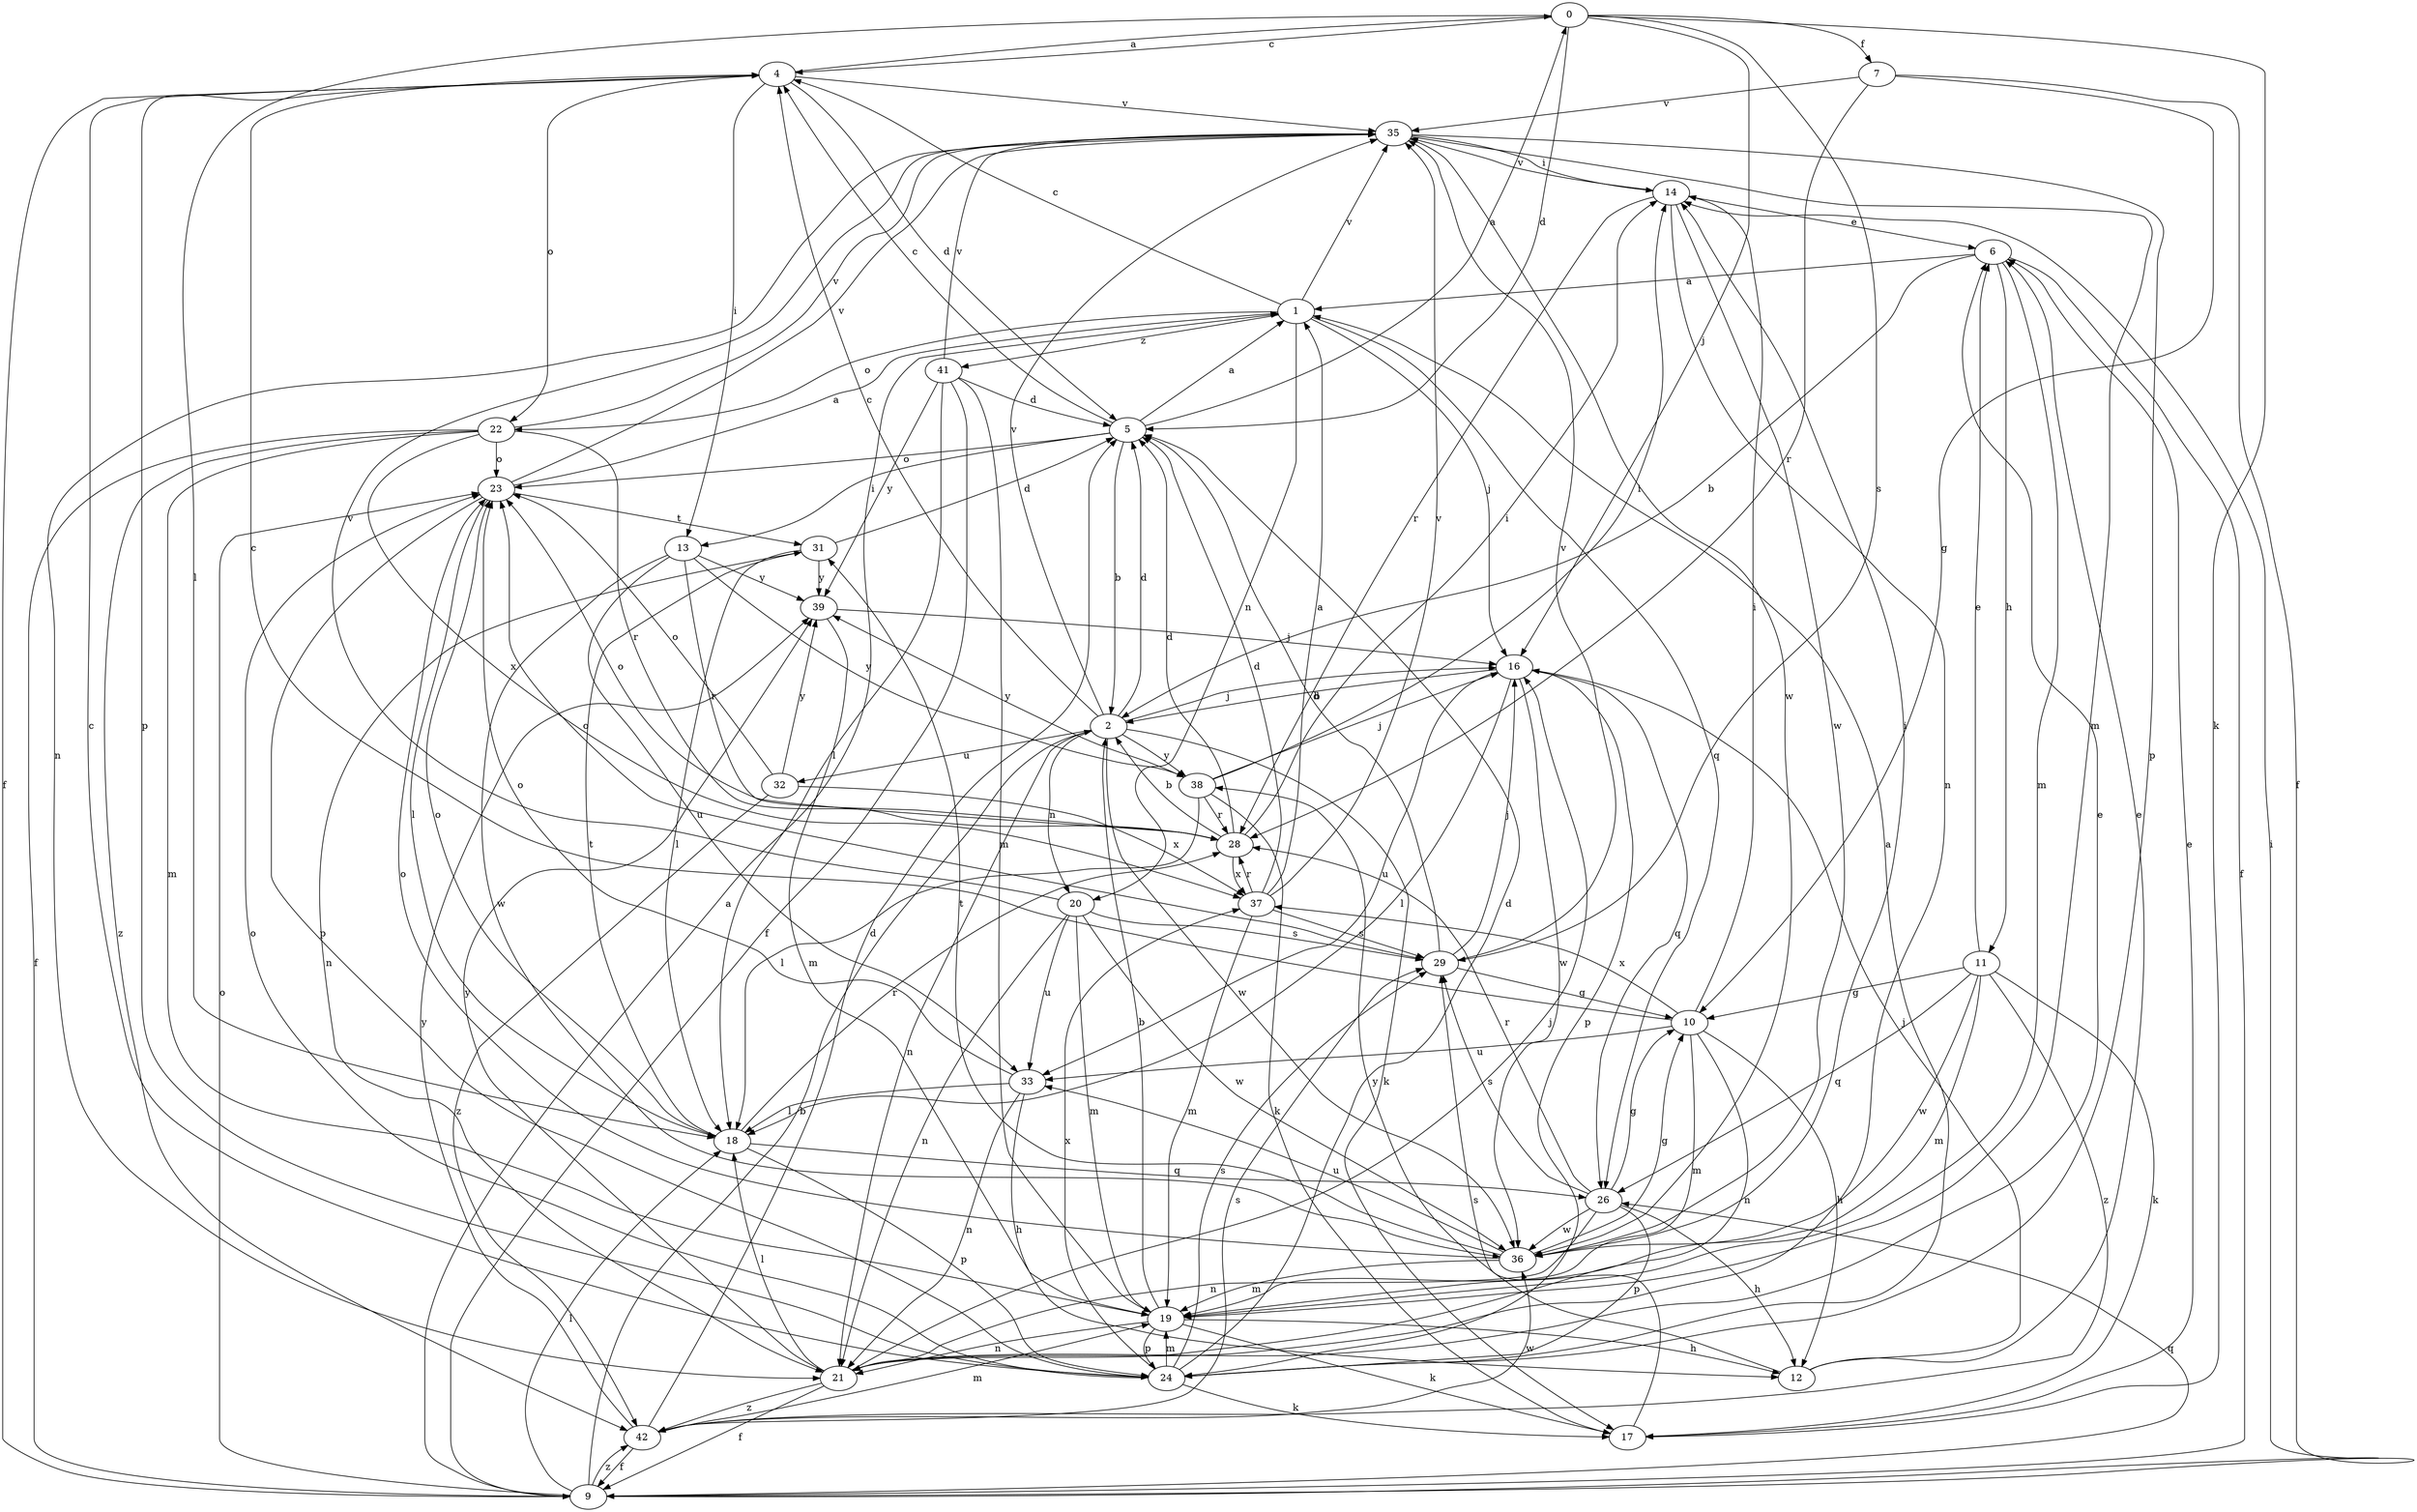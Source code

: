 strict digraph  {
0;
1;
2;
4;
5;
6;
7;
9;
10;
11;
12;
13;
14;
16;
17;
18;
19;
20;
21;
22;
23;
24;
26;
28;
29;
31;
32;
33;
35;
36;
37;
38;
39;
41;
42;
0 -> 4  [label=c];
0 -> 5  [label=d];
0 -> 7  [label=f];
0 -> 16  [label=j];
0 -> 17  [label=k];
0 -> 18  [label=l];
0 -> 29  [label=s];
1 -> 4  [label=c];
1 -> 16  [label=j];
1 -> 20  [label=n];
1 -> 22  [label=o];
1 -> 26  [label=q];
1 -> 35  [label=v];
1 -> 41  [label=z];
2 -> 4  [label=c];
2 -> 5  [label=d];
2 -> 16  [label=j];
2 -> 17  [label=k];
2 -> 20  [label=n];
2 -> 21  [label=n];
2 -> 32  [label=u];
2 -> 35  [label=v];
2 -> 36  [label=w];
2 -> 38  [label=y];
4 -> 0  [label=a];
4 -> 5  [label=d];
4 -> 9  [label=f];
4 -> 13  [label=i];
4 -> 22  [label=o];
4 -> 24  [label=p];
4 -> 35  [label=v];
5 -> 0  [label=a];
5 -> 1  [label=a];
5 -> 2  [label=b];
5 -> 4  [label=c];
5 -> 13  [label=i];
5 -> 23  [label=o];
6 -> 1  [label=a];
6 -> 2  [label=b];
6 -> 9  [label=f];
6 -> 11  [label=h];
6 -> 19  [label=m];
7 -> 9  [label=f];
7 -> 10  [label=g];
7 -> 28  [label=r];
7 -> 35  [label=v];
9 -> 1  [label=a];
9 -> 2  [label=b];
9 -> 14  [label=i];
9 -> 18  [label=l];
9 -> 23  [label=o];
9 -> 26  [label=q];
9 -> 42  [label=z];
10 -> 4  [label=c];
10 -> 12  [label=h];
10 -> 14  [label=i];
10 -> 19  [label=m];
10 -> 21  [label=n];
10 -> 33  [label=u];
10 -> 37  [label=x];
11 -> 6  [label=e];
11 -> 10  [label=g];
11 -> 17  [label=k];
11 -> 19  [label=m];
11 -> 26  [label=q];
11 -> 36  [label=w];
11 -> 42  [label=z];
12 -> 6  [label=e];
12 -> 16  [label=j];
12 -> 38  [label=y];
13 -> 28  [label=r];
13 -> 33  [label=u];
13 -> 36  [label=w];
13 -> 38  [label=y];
13 -> 39  [label=y];
14 -> 6  [label=e];
14 -> 21  [label=n];
14 -> 28  [label=r];
14 -> 35  [label=v];
14 -> 36  [label=w];
16 -> 2  [label=b];
16 -> 18  [label=l];
16 -> 24  [label=p];
16 -> 26  [label=q];
16 -> 33  [label=u];
16 -> 36  [label=w];
17 -> 6  [label=e];
17 -> 29  [label=s];
18 -> 23  [label=o];
18 -> 24  [label=p];
18 -> 26  [label=q];
18 -> 28  [label=r];
18 -> 31  [label=t];
19 -> 2  [label=b];
19 -> 12  [label=h];
19 -> 17  [label=k];
19 -> 21  [label=n];
19 -> 24  [label=p];
20 -> 19  [label=m];
20 -> 21  [label=n];
20 -> 29  [label=s];
20 -> 33  [label=u];
20 -> 35  [label=v];
20 -> 36  [label=w];
21 -> 6  [label=e];
21 -> 9  [label=f];
21 -> 16  [label=j];
21 -> 18  [label=l];
21 -> 39  [label=y];
21 -> 42  [label=z];
22 -> 9  [label=f];
22 -> 19  [label=m];
22 -> 23  [label=o];
22 -> 28  [label=r];
22 -> 35  [label=v];
22 -> 37  [label=x];
22 -> 42  [label=z];
23 -> 1  [label=a];
23 -> 18  [label=l];
23 -> 24  [label=p];
23 -> 31  [label=t];
23 -> 35  [label=v];
24 -> 1  [label=a];
24 -> 4  [label=c];
24 -> 5  [label=d];
24 -> 17  [label=k];
24 -> 19  [label=m];
24 -> 23  [label=o];
24 -> 29  [label=s];
24 -> 37  [label=x];
26 -> 10  [label=g];
26 -> 12  [label=h];
26 -> 21  [label=n];
26 -> 24  [label=p];
26 -> 28  [label=r];
26 -> 29  [label=s];
26 -> 36  [label=w];
28 -> 2  [label=b];
28 -> 5  [label=d];
28 -> 14  [label=i];
28 -> 23  [label=o];
28 -> 37  [label=x];
29 -> 5  [label=d];
29 -> 10  [label=g];
29 -> 16  [label=j];
29 -> 23  [label=o];
29 -> 35  [label=v];
31 -> 5  [label=d];
31 -> 18  [label=l];
31 -> 21  [label=n];
31 -> 39  [label=y];
32 -> 23  [label=o];
32 -> 37  [label=x];
32 -> 39  [label=y];
32 -> 42  [label=z];
33 -> 12  [label=h];
33 -> 18  [label=l];
33 -> 21  [label=n];
33 -> 23  [label=o];
35 -> 14  [label=i];
35 -> 19  [label=m];
35 -> 21  [label=n];
35 -> 24  [label=p];
35 -> 36  [label=w];
36 -> 10  [label=g];
36 -> 14  [label=i];
36 -> 19  [label=m];
36 -> 23  [label=o];
36 -> 31  [label=t];
36 -> 33  [label=u];
37 -> 1  [label=a];
37 -> 5  [label=d];
37 -> 19  [label=m];
37 -> 28  [label=r];
37 -> 29  [label=s];
37 -> 35  [label=v];
38 -> 14  [label=i];
38 -> 16  [label=j];
38 -> 17  [label=k];
38 -> 18  [label=l];
38 -> 28  [label=r];
38 -> 39  [label=y];
39 -> 16  [label=j];
39 -> 19  [label=m];
41 -> 5  [label=d];
41 -> 9  [label=f];
41 -> 18  [label=l];
41 -> 19  [label=m];
41 -> 35  [label=v];
41 -> 39  [label=y];
42 -> 5  [label=d];
42 -> 9  [label=f];
42 -> 19  [label=m];
42 -> 29  [label=s];
42 -> 36  [label=w];
42 -> 39  [label=y];
}
